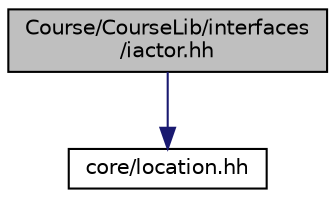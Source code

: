digraph "Course/CourseLib/interfaces/iactor.hh"
{
 // LATEX_PDF_SIZE
  edge [fontname="Helvetica",fontsize="10",labelfontname="Helvetica",labelfontsize="10"];
  node [fontname="Helvetica",fontsize="10",shape=record];
  Node1 [label="Course/CourseLib/interfaces\l/iactor.hh",height=0.2,width=0.4,color="black", fillcolor="grey75", style="filled", fontcolor="black",tooltip="Defines a single actor (= an object acting in the game), operations describe the interface."];
  Node1 -> Node2 [color="midnightblue",fontsize="10",style="solid"];
  Node2 [label="core/location.hh",height=0.2,width=0.4,color="black", fillcolor="white", style="filled",URL="$location_8hh.html",tooltip="Defines a class that contains methods for handling location. (coordinates)"];
}

